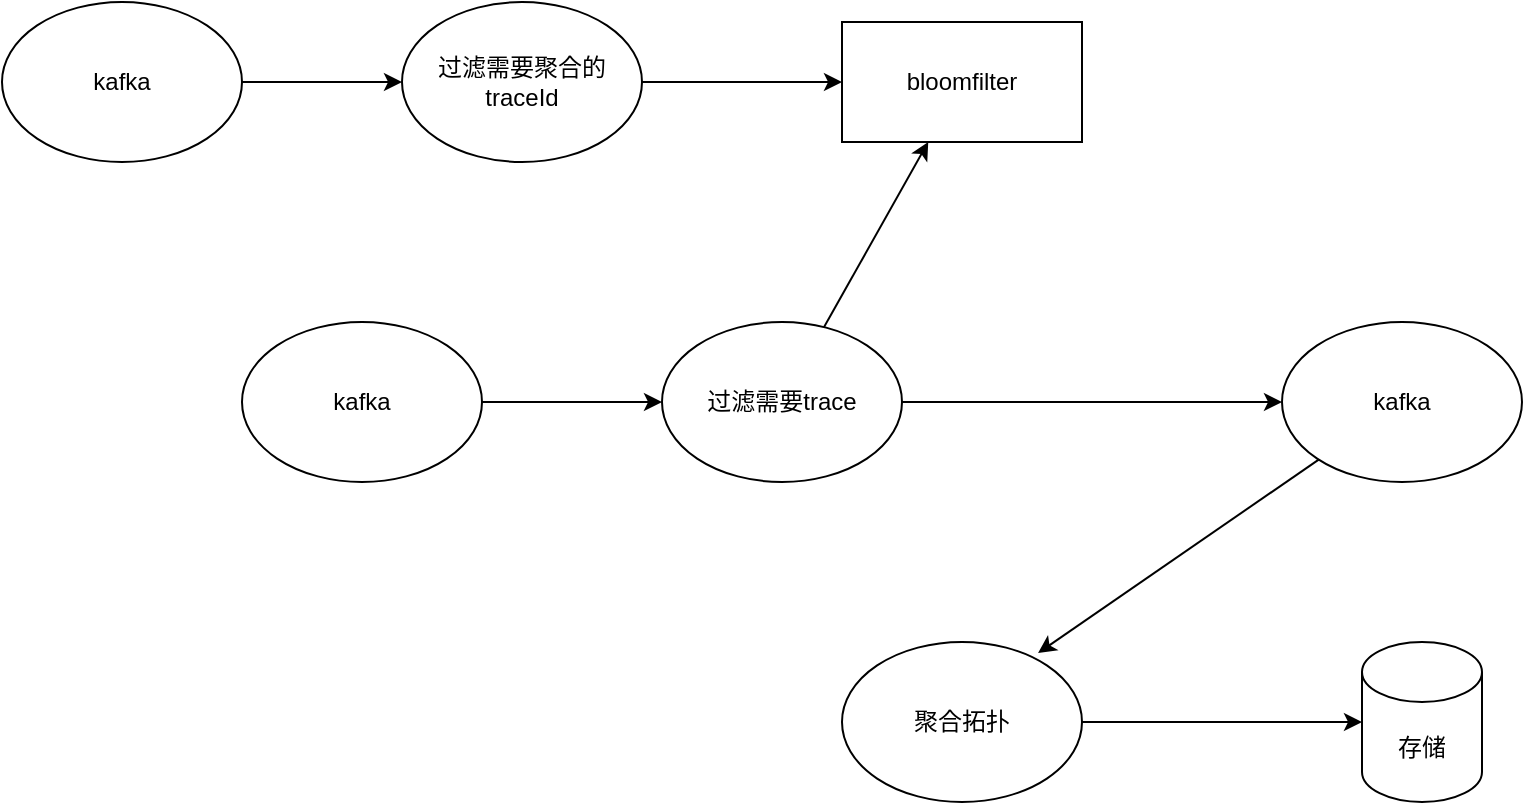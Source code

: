 <mxfile version="24.7.6">
  <diagram name="第 1 页" id="i6LpEIIbR-j0B7XNXZDP">
    <mxGraphModel dx="1026" dy="1752" grid="1" gridSize="10" guides="1" tooltips="1" connect="1" arrows="1" fold="1" page="1" pageScale="1" pageWidth="827" pageHeight="1169" math="0" shadow="0">
      <root>
        <mxCell id="0" />
        <mxCell id="1" parent="0" />
        <mxCell id="ggHLQeDXK7rn8mWRl5Kb-3" value="" style="edgeStyle=orthogonalEdgeStyle;rounded=0;orthogonalLoop=1;jettySize=auto;html=1;" edge="1" parent="1" source="ggHLQeDXK7rn8mWRl5Kb-1" target="ggHLQeDXK7rn8mWRl5Kb-2">
          <mxGeometry relative="1" as="geometry" />
        </mxCell>
        <mxCell id="ggHLQeDXK7rn8mWRl5Kb-1" value="过滤需要聚合的traceId" style="ellipse;whiteSpace=wrap;html=1;" vertex="1" parent="1">
          <mxGeometry x="220" y="-490" width="120" height="80" as="geometry" />
        </mxCell>
        <mxCell id="ggHLQeDXK7rn8mWRl5Kb-2" value="bloomfilter" style="whiteSpace=wrap;html=1;" vertex="1" parent="1">
          <mxGeometry x="440" y="-480" width="120" height="60" as="geometry" />
        </mxCell>
        <mxCell id="ggHLQeDXK7rn8mWRl5Kb-5" value="" style="edgeStyle=orthogonalEdgeStyle;rounded=0;orthogonalLoop=1;jettySize=auto;html=1;" edge="1" parent="1" source="ggHLQeDXK7rn8mWRl5Kb-4" target="ggHLQeDXK7rn8mWRl5Kb-1">
          <mxGeometry relative="1" as="geometry" />
        </mxCell>
        <mxCell id="ggHLQeDXK7rn8mWRl5Kb-4" value="kafka" style="ellipse;whiteSpace=wrap;html=1;" vertex="1" parent="1">
          <mxGeometry x="20" y="-490" width="120" height="80" as="geometry" />
        </mxCell>
        <mxCell id="ggHLQeDXK7rn8mWRl5Kb-10" value="" style="edgeStyle=orthogonalEdgeStyle;rounded=0;orthogonalLoop=1;jettySize=auto;html=1;" edge="1" parent="1" source="ggHLQeDXK7rn8mWRl5Kb-6" target="ggHLQeDXK7rn8mWRl5Kb-9">
          <mxGeometry relative="1" as="geometry" />
        </mxCell>
        <mxCell id="ggHLQeDXK7rn8mWRl5Kb-11" value="" style="rounded=0;orthogonalLoop=1;jettySize=auto;html=1;endArrow=classic;endFill=1;" edge="1" parent="1" source="ggHLQeDXK7rn8mWRl5Kb-6" target="ggHLQeDXK7rn8mWRl5Kb-2">
          <mxGeometry relative="1" as="geometry" />
        </mxCell>
        <mxCell id="ggHLQeDXK7rn8mWRl5Kb-6" value="过滤需要trace" style="ellipse;whiteSpace=wrap;html=1;" vertex="1" parent="1">
          <mxGeometry x="350" y="-330" width="120" height="80" as="geometry" />
        </mxCell>
        <mxCell id="ggHLQeDXK7rn8mWRl5Kb-8" value="" style="edgeStyle=orthogonalEdgeStyle;rounded=0;orthogonalLoop=1;jettySize=auto;html=1;" edge="1" parent="1" source="ggHLQeDXK7rn8mWRl5Kb-7" target="ggHLQeDXK7rn8mWRl5Kb-6">
          <mxGeometry relative="1" as="geometry" />
        </mxCell>
        <mxCell id="ggHLQeDXK7rn8mWRl5Kb-7" value="kafka" style="ellipse;whiteSpace=wrap;html=1;" vertex="1" parent="1">
          <mxGeometry x="140" y="-330" width="120" height="80" as="geometry" />
        </mxCell>
        <mxCell id="ggHLQeDXK7rn8mWRl5Kb-9" value="kafka" style="ellipse;whiteSpace=wrap;html=1;" vertex="1" parent="1">
          <mxGeometry x="660" y="-330" width="120" height="80" as="geometry" />
        </mxCell>
        <mxCell id="ggHLQeDXK7rn8mWRl5Kb-15" value="" style="edgeStyle=orthogonalEdgeStyle;rounded=0;orthogonalLoop=1;jettySize=auto;html=1;entryX=0;entryY=0.5;entryDx=0;entryDy=0;entryPerimeter=0;" edge="1" parent="1" source="ggHLQeDXK7rn8mWRl5Kb-12" target="ggHLQeDXK7rn8mWRl5Kb-16">
          <mxGeometry relative="1" as="geometry">
            <mxPoint x="640" y="-130" as="targetPoint" />
          </mxGeometry>
        </mxCell>
        <mxCell id="ggHLQeDXK7rn8mWRl5Kb-12" value="聚合拓扑" style="ellipse;whiteSpace=wrap;html=1;" vertex="1" parent="1">
          <mxGeometry x="440" y="-170" width="120" height="80" as="geometry" />
        </mxCell>
        <mxCell id="ggHLQeDXK7rn8mWRl5Kb-16" value="存储" style="shape=cylinder3;whiteSpace=wrap;html=1;boundedLbl=1;backgroundOutline=1;size=15;" vertex="1" parent="1">
          <mxGeometry x="700" y="-170" width="60" height="80" as="geometry" />
        </mxCell>
        <mxCell id="ggHLQeDXK7rn8mWRl5Kb-19" style="edgeStyle=none;rounded=0;orthogonalLoop=1;jettySize=auto;html=1;entryX=0.817;entryY=0.069;entryDx=0;entryDy=0;entryPerimeter=0;" edge="1" parent="1" source="ggHLQeDXK7rn8mWRl5Kb-9" target="ggHLQeDXK7rn8mWRl5Kb-12">
          <mxGeometry relative="1" as="geometry" />
        </mxCell>
      </root>
    </mxGraphModel>
  </diagram>
</mxfile>
